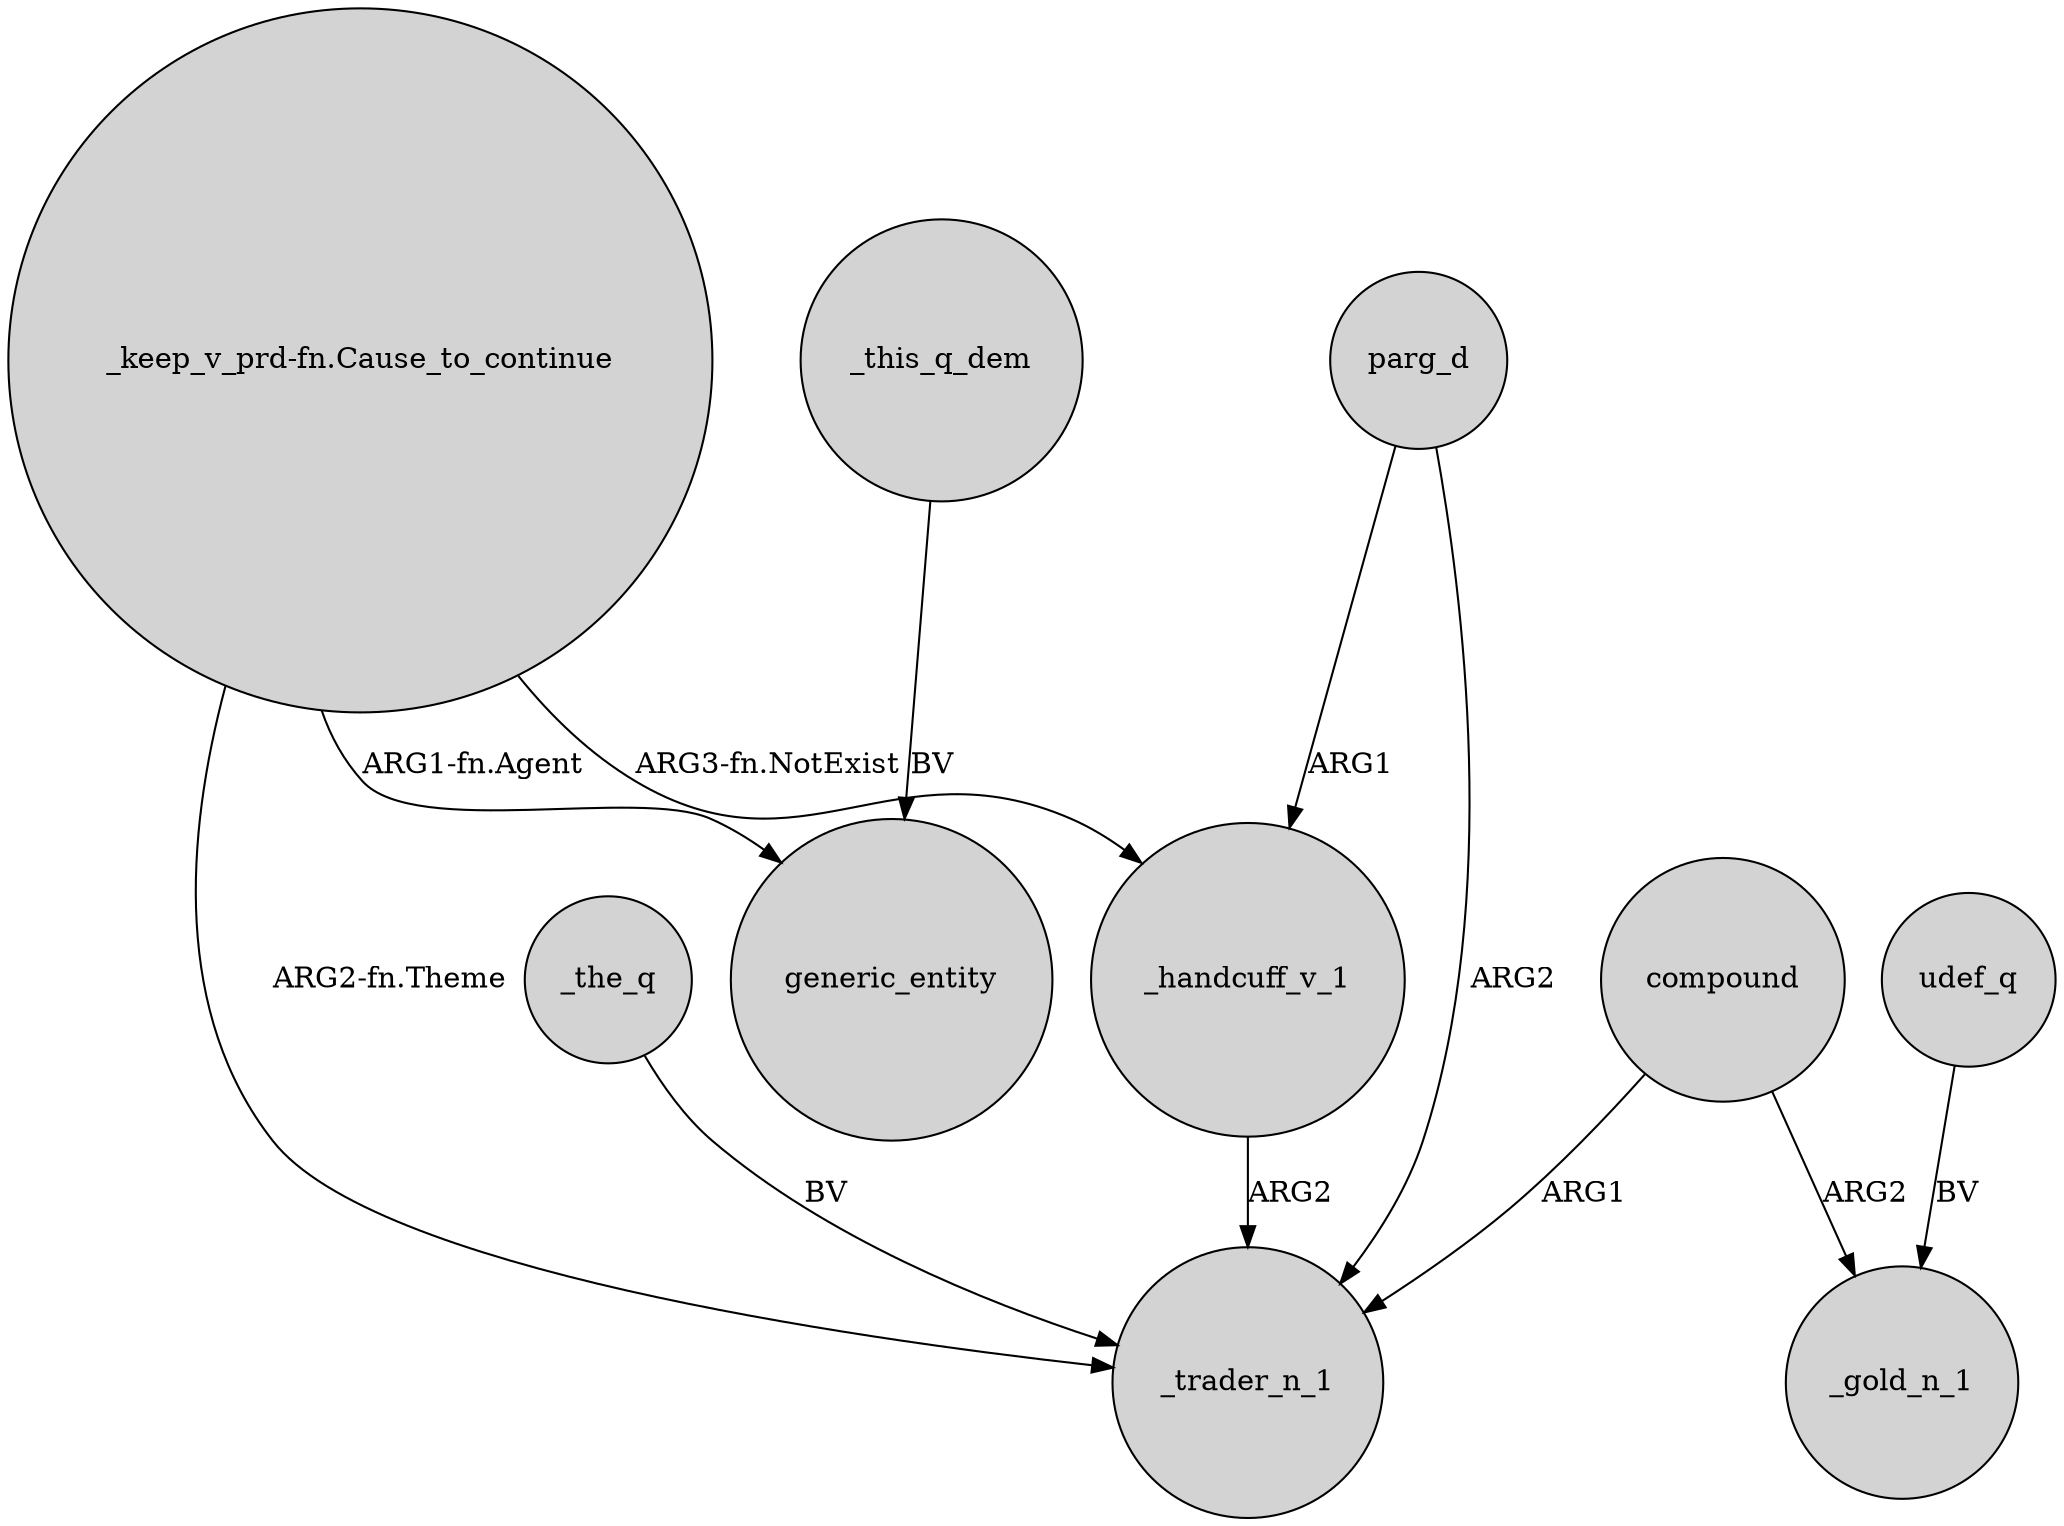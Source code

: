 digraph {
	node [shape=circle style=filled]
	_the_q -> _trader_n_1 [label=BV]
	"_keep_v_prd-fn.Cause_to_continue" -> _handcuff_v_1 [label="ARG3-fn.NotExist"]
	_this_q_dem -> generic_entity [label=BV]
	compound -> _gold_n_1 [label=ARG2]
	udef_q -> _gold_n_1 [label=BV]
	parg_d -> _trader_n_1 [label=ARG2]
	parg_d -> _handcuff_v_1 [label=ARG1]
	compound -> _trader_n_1 [label=ARG1]
	_handcuff_v_1 -> _trader_n_1 [label=ARG2]
	"_keep_v_prd-fn.Cause_to_continue" -> _trader_n_1 [label="ARG2-fn.Theme"]
	"_keep_v_prd-fn.Cause_to_continue" -> generic_entity [label="ARG1-fn.Agent"]
}
